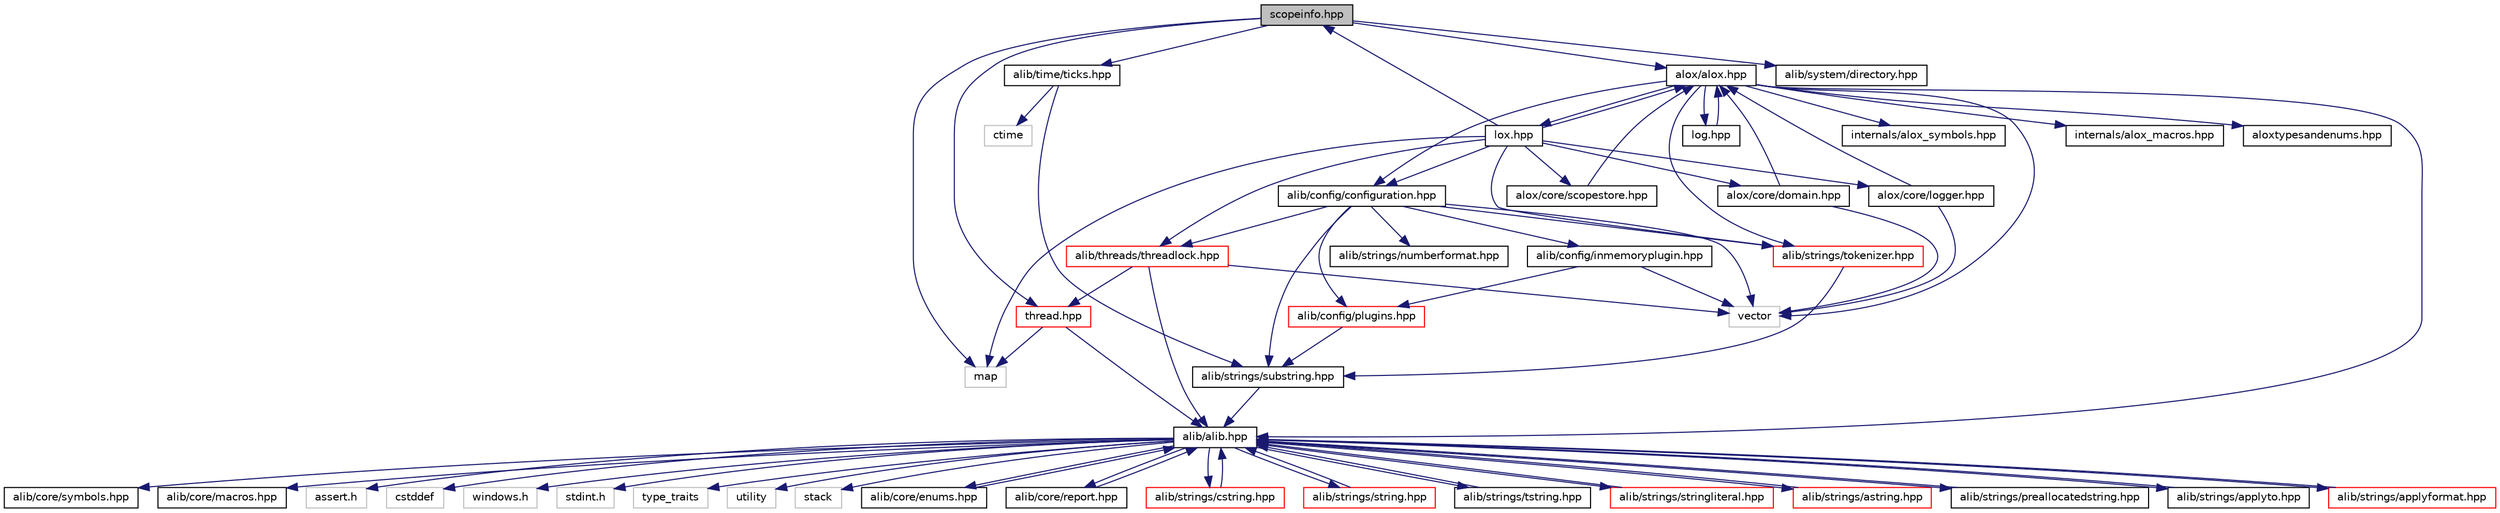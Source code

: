 digraph "scopeinfo.hpp"
{
  edge [fontname="Helvetica",fontsize="10",labelfontname="Helvetica",labelfontsize="10"];
  node [fontname="Helvetica",fontsize="10",shape=record];
  Node1 [label="scopeinfo.hpp",height=0.2,width=0.4,color="black", fillcolor="grey75", style="filled", fontcolor="black"];
  Node1 -> Node2 [color="midnightblue",fontsize="10",style="solid",fontname="Helvetica"];
  Node1 -> Node28 [color="midnightblue",fontsize="10",style="solid",fontname="Helvetica"];
  Node1 -> Node29 [color="midnightblue",fontsize="10",style="solid",fontname="Helvetica"];
  Node1 -> Node41 [color="midnightblue",fontsize="10",style="solid",fontname="Helvetica"];
  Node1 -> Node43 [color="midnightblue",fontsize="10",style="solid",fontname="Helvetica"];
  Node2 -> Node3 [color="midnightblue",fontsize="10",style="solid",fontname="Helvetica"];
  Node2 -> Node23 [color="midnightblue",fontsize="10",style="solid",fontname="Helvetica"];
  Node2 -> Node24 [color="midnightblue",fontsize="10",style="solid",fontname="Helvetica"];
  Node2 -> Node25 [color="midnightblue",fontsize="10",style="solid",fontname="Helvetica"];
  Node2 -> Node26 [color="midnightblue",fontsize="10",style="solid",fontname="Helvetica"];
  Node2 -> Node34 [color="midnightblue",fontsize="10",style="solid",fontname="Helvetica"];
  Node2 -> Node35 [color="midnightblue",fontsize="10",style="solid",fontname="Helvetica"];
  Node2 -> Node36 [color="midnightblue",fontsize="10",style="solid",fontname="Helvetica"];
  Node2 -> Node37 [color="midnightblue",fontsize="10",style="solid",fontname="Helvetica"];
  Node3 -> Node4 [color="midnightblue",fontsize="10",style="solid",fontname="Helvetica"];
  Node3 -> Node5 [color="midnightblue",fontsize="10",style="solid",fontname="Helvetica"];
  Node3 -> Node6 [color="midnightblue",fontsize="10",style="solid",fontname="Helvetica"];
  Node3 -> Node7 [color="midnightblue",fontsize="10",style="solid",fontname="Helvetica"];
  Node3 -> Node8 [color="midnightblue",fontsize="10",style="solid",fontname="Helvetica"];
  Node3 -> Node9 [color="midnightblue",fontsize="10",style="solid",fontname="Helvetica"];
  Node3 -> Node10 [color="midnightblue",fontsize="10",style="solid",fontname="Helvetica"];
  Node3 -> Node11 [color="midnightblue",fontsize="10",style="solid",fontname="Helvetica"];
  Node3 -> Node12 [color="midnightblue",fontsize="10",style="solid",fontname="Helvetica"];
  Node3 -> Node13 [color="midnightblue",fontsize="10",style="solid",fontname="Helvetica"];
  Node3 -> Node14 [color="midnightblue",fontsize="10",style="solid",fontname="Helvetica"];
  Node3 -> Node15 [color="midnightblue",fontsize="10",style="solid",fontname="Helvetica"];
  Node3 -> Node16 [color="midnightblue",fontsize="10",style="solid",fontname="Helvetica"];
  Node3 -> Node17 [color="midnightblue",fontsize="10",style="solid",fontname="Helvetica"];
  Node3 -> Node18 [color="midnightblue",fontsize="10",style="solid",fontname="Helvetica"];
  Node3 -> Node19 [color="midnightblue",fontsize="10",style="solid",fontname="Helvetica"];
  Node3 -> Node20 [color="midnightblue",fontsize="10",style="solid",fontname="Helvetica"];
  Node3 -> Node21 [color="midnightblue",fontsize="10",style="solid",fontname="Helvetica"];
  Node3 -> Node22 [color="midnightblue",fontsize="10",style="solid",fontname="Helvetica"];
  Node13 -> Node3 [color="midnightblue",fontsize="10",style="solid",fontname="Helvetica"];
  Node14 -> Node3 [color="midnightblue",fontsize="10",style="solid",fontname="Helvetica"];
  Node15 -> Node3 [color="midnightblue",fontsize="10",style="solid",fontname="Helvetica"];
  Node16 -> Node3 [color="midnightblue",fontsize="10",style="solid",fontname="Helvetica"];
  Node17 -> Node3 [color="midnightblue",fontsize="10",style="solid",fontname="Helvetica"];
  Node18 -> Node3 [color="midnightblue",fontsize="10",style="solid",fontname="Helvetica"];
  Node19 -> Node3 [color="midnightblue",fontsize="10",style="solid",fontname="Helvetica"];
  Node20 -> Node3 [color="midnightblue",fontsize="10",style="solid",fontname="Helvetica"];
  Node21 -> Node3 [color="midnightblue",fontsize="10",style="solid",fontname="Helvetica"];
  Node22 -> Node3 [color="midnightblue",fontsize="10",style="solid",fontname="Helvetica"];
  Node26 -> Node25 [color="midnightblue",fontsize="10",style="solid",fontname="Helvetica"];
  Node26 -> Node27 [color="midnightblue",fontsize="10",style="solid",fontname="Helvetica"];
  Node26 -> Node30 [color="midnightblue",fontsize="10",style="solid",fontname="Helvetica"];
  Node26 -> Node31 [color="midnightblue",fontsize="10",style="solid",fontname="Helvetica"];
  Node26 -> Node32 [color="midnightblue",fontsize="10",style="solid",fontname="Helvetica"];
  Node26 -> Node33 [color="midnightblue",fontsize="10",style="solid",fontname="Helvetica"];
  Node26 -> Node34 [color="midnightblue",fontsize="10",style="solid",fontname="Helvetica"];
  Node27 -> Node3 [color="midnightblue",fontsize="10",style="solid",fontname="Helvetica"];
  Node27 -> Node25 [color="midnightblue",fontsize="10",style="solid",fontname="Helvetica"];
  Node27 -> Node28 [color="midnightblue",fontsize="10",style="solid",fontname="Helvetica"];
  Node28 -> Node3 [color="midnightblue",fontsize="10",style="solid",fontname="Helvetica"];
  Node28 -> Node29 [color="midnightblue",fontsize="10",style="solid",fontname="Helvetica"];
  Node30 -> Node3 [color="midnightblue",fontsize="10",style="solid",fontname="Helvetica"];
  Node32 -> Node30 [color="midnightblue",fontsize="10",style="solid",fontname="Helvetica"];
  Node33 -> Node25 [color="midnightblue",fontsize="10",style="solid",fontname="Helvetica"];
  Node33 -> Node32 [color="midnightblue",fontsize="10",style="solid",fontname="Helvetica"];
  Node34 -> Node30 [color="midnightblue",fontsize="10",style="solid",fontname="Helvetica"];
  Node36 -> Node2 [color="midnightblue",fontsize="10",style="solid",fontname="Helvetica"];
  Node37 -> Node1 [color="midnightblue",fontsize="10",style="solid",fontname="Helvetica"];
  Node37 -> Node2 [color="midnightblue",fontsize="10",style="solid",fontname="Helvetica"];
  Node37 -> Node26 [color="midnightblue",fontsize="10",style="solid",fontname="Helvetica"];
  Node37 -> Node27 [color="midnightblue",fontsize="10",style="solid",fontname="Helvetica"];
  Node37 -> Node29 [color="midnightblue",fontsize="10",style="solid",fontname="Helvetica"];
  Node37 -> Node34 [color="midnightblue",fontsize="10",style="solid",fontname="Helvetica"];
  Node37 -> Node38 [color="midnightblue",fontsize="10",style="solid",fontname="Helvetica"];
  Node37 -> Node39 [color="midnightblue",fontsize="10",style="solid",fontname="Helvetica"];
  Node37 -> Node40 [color="midnightblue",fontsize="10",style="solid",fontname="Helvetica"];
  Node38 -> Node2 [color="midnightblue",fontsize="10",style="solid",fontname="Helvetica"];
  Node38 -> Node25 [color="midnightblue",fontsize="10",style="solid",fontname="Helvetica"];
  Node39 -> Node2 [color="midnightblue",fontsize="10",style="solid",fontname="Helvetica"];
  Node39 -> Node25 [color="midnightblue",fontsize="10",style="solid",fontname="Helvetica"];
  Node40 -> Node2 [color="midnightblue",fontsize="10",style="solid",fontname="Helvetica"];
  Node41 -> Node30 [color="midnightblue",fontsize="10",style="solid",fontname="Helvetica"];
  Node41 -> Node42 [color="midnightblue",fontsize="10",style="solid",fontname="Helvetica"];
  Node2 [label="alox/alox.hpp",height=0.2,width=0.4,color="black", fillcolor="white", style="filled",URL="$alox_8hpp.html"];
  Node3 [label="alib/alib.hpp",height=0.2,width=0.4,color="black", fillcolor="white", style="filled",URL="$alib_8hpp.html"];
  Node4 [label="alib/core/symbols.hpp",height=0.2,width=0.4,color="black", fillcolor="white", style="filled",URL="$symbols_8hpp.html"];
  Node5 [label="alib/core/macros.hpp",height=0.2,width=0.4,color="black", fillcolor="white", style="filled",URL="$macros_8hpp.html"];
  Node6 [label="assert.h",height=0.2,width=0.4,color="grey75", fillcolor="white", style="filled"];
  Node7 [label="cstddef",height=0.2,width=0.4,color="grey75", fillcolor="white", style="filled"];
  Node8 [label="windows.h",height=0.2,width=0.4,color="grey75", fillcolor="white", style="filled"];
  Node9 [label="stdint.h",height=0.2,width=0.4,color="grey75", fillcolor="white", style="filled"];
  Node10 [label="type_traits",height=0.2,width=0.4,color="grey75", fillcolor="white", style="filled"];
  Node11 [label="utility",height=0.2,width=0.4,color="grey75", fillcolor="white", style="filled"];
  Node12 [label="stack",height=0.2,width=0.4,color="grey75", fillcolor="white", style="filled"];
  Node13 [label="alib/core/enums.hpp",height=0.2,width=0.4,color="black", fillcolor="white", style="filled",URL="$enums_8hpp.html"];
  Node14 [label="alib/core/report.hpp",height=0.2,width=0.4,color="black", fillcolor="white", style="filled",URL="$report_8hpp.html"];
  Node15 [label="alib/strings/cstring.hpp",height=0.2,width=0.4,color="red", fillcolor="white", style="filled",URL="$cstring_8hpp.html"];
  Node16 [label="alib/strings/string.hpp",height=0.2,width=0.4,color="red", fillcolor="white", style="filled",URL="$string_8hpp.html"];
  Node17 [label="alib/strings/tstring.hpp",height=0.2,width=0.4,color="black", fillcolor="white", style="filled",URL="$tstring_8hpp.html"];
  Node18 [label="alib/strings/stringliteral.hpp",height=0.2,width=0.4,color="red", fillcolor="white", style="filled",URL="$stringliteral_8hpp.html"];
  Node19 [label="alib/strings/astring.hpp",height=0.2,width=0.4,color="red", fillcolor="white", style="filled",URL="$astring_8hpp.html"];
  Node20 [label="alib/strings/preallocatedstring.hpp",height=0.2,width=0.4,color="black", fillcolor="white", style="filled",URL="$preallocatedstring_8hpp.html"];
  Node21 [label="alib/strings/applyto.hpp",height=0.2,width=0.4,color="black", fillcolor="white", style="filled",URL="$applyto_8hpp.html"];
  Node22 [label="alib/strings/applyformat.hpp",height=0.2,width=0.4,color="red", fillcolor="white", style="filled",URL="$applyformat_8hpp.html"];
  Node23 [label="internals/alox_symbols.hpp",height=0.2,width=0.4,color="black", fillcolor="white", style="filled",URL="$alox__symbols_8hpp.html"];
  Node24 [label="internals/alox_macros.hpp",height=0.2,width=0.4,color="black", fillcolor="white", style="filled",URL="$alox__macros_8hpp.html"];
  Node25 [label="vector",height=0.2,width=0.4,color="grey75", fillcolor="white", style="filled"];
  Node26 [label="alib/config/configuration.hpp",height=0.2,width=0.4,color="black", fillcolor="white", style="filled",URL="$configuration_8hpp.html"];
  Node27 [label="alib/threads/threadlock.hpp",height=0.2,width=0.4,color="red", fillcolor="white", style="filled",URL="$threadlock_8hpp.html"];
  Node28 [label="thread.hpp",height=0.2,width=0.4,color="red", fillcolor="white", style="filled",URL="$thread_8hpp.html"];
  Node29 [label="map",height=0.2,width=0.4,color="grey75", fillcolor="white", style="filled"];
  Node30 [label="alib/strings/substring.hpp",height=0.2,width=0.4,color="black", fillcolor="white", style="filled",URL="$substring_8hpp.html"];
  Node31 [label="alib/strings/numberformat.hpp",height=0.2,width=0.4,color="black", fillcolor="white", style="filled",URL="$numberformat_8hpp.html"];
  Node32 [label="alib/config/plugins.hpp",height=0.2,width=0.4,color="red", fillcolor="white", style="filled",URL="$plugins_8hpp.html"];
  Node33 [label="alib/config/inmemoryplugin.hpp",height=0.2,width=0.4,color="black", fillcolor="white", style="filled",URL="$inmemoryplugin_8hpp.html"];
  Node34 [label="alib/strings/tokenizer.hpp",height=0.2,width=0.4,color="red", fillcolor="white", style="filled",URL="$tokenizer_8hpp.html"];
  Node35 [label="aloxtypesandenums.hpp",height=0.2,width=0.4,color="black", fillcolor="white", style="filled",URL="$aloxtypesandenums_8hpp.html"];
  Node36 [label="log.hpp",height=0.2,width=0.4,color="black", fillcolor="white", style="filled",URL="$log_8hpp.html"];
  Node37 [label="lox.hpp",height=0.2,width=0.4,color="black", fillcolor="white", style="filled",URL="$lox_8hpp.html"];
  Node38 [label="alox/core/logger.hpp",height=0.2,width=0.4,color="black", fillcolor="white", style="filled",URL="$logger_8hpp.html"];
  Node39 [label="alox/core/domain.hpp",height=0.2,width=0.4,color="black", fillcolor="white", style="filled",URL="$domain_8hpp.html"];
  Node40 [label="alox/core/scopestore.hpp",height=0.2,width=0.4,color="black", fillcolor="white", style="filled",URL="$scopestore_8hpp.html"];
  Node41 [label="alib/time/ticks.hpp",height=0.2,width=0.4,color="black", fillcolor="white", style="filled",URL="$ticks_8hpp.html"];
  Node42 [label="ctime",height=0.2,width=0.4,color="grey75", fillcolor="white", style="filled"];
  Node43 [label="alib/system/directory.hpp",height=0.2,width=0.4,color="black", fillcolor="white", style="filled",URL="$directory_8hpp.html"];
}

